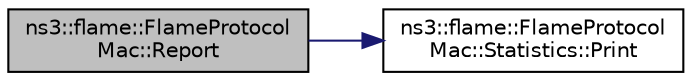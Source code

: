 digraph "ns3::flame::FlameProtocolMac::Report"
{
  edge [fontname="Helvetica",fontsize="10",labelfontname="Helvetica",labelfontsize="10"];
  node [fontname="Helvetica",fontsize="10",shape=record];
  rankdir="LR";
  Node1 [label="ns3::flame::FlameProtocol\lMac::Report",height=0.2,width=0.4,color="black", fillcolor="grey75", style="filled", fontcolor="black"];
  Node1 -> Node2 [color="midnightblue",fontsize="10",style="solid"];
  Node2 [label="ns3::flame::FlameProtocol\lMac::Statistics::Print",height=0.2,width=0.4,color="black", fillcolor="white", style="filled",URL="$dc/d51/structns3_1_1flame_1_1FlameProtocolMac_1_1Statistics.html#af4c278fd1f6dd282635c402d6e542179"];
}
